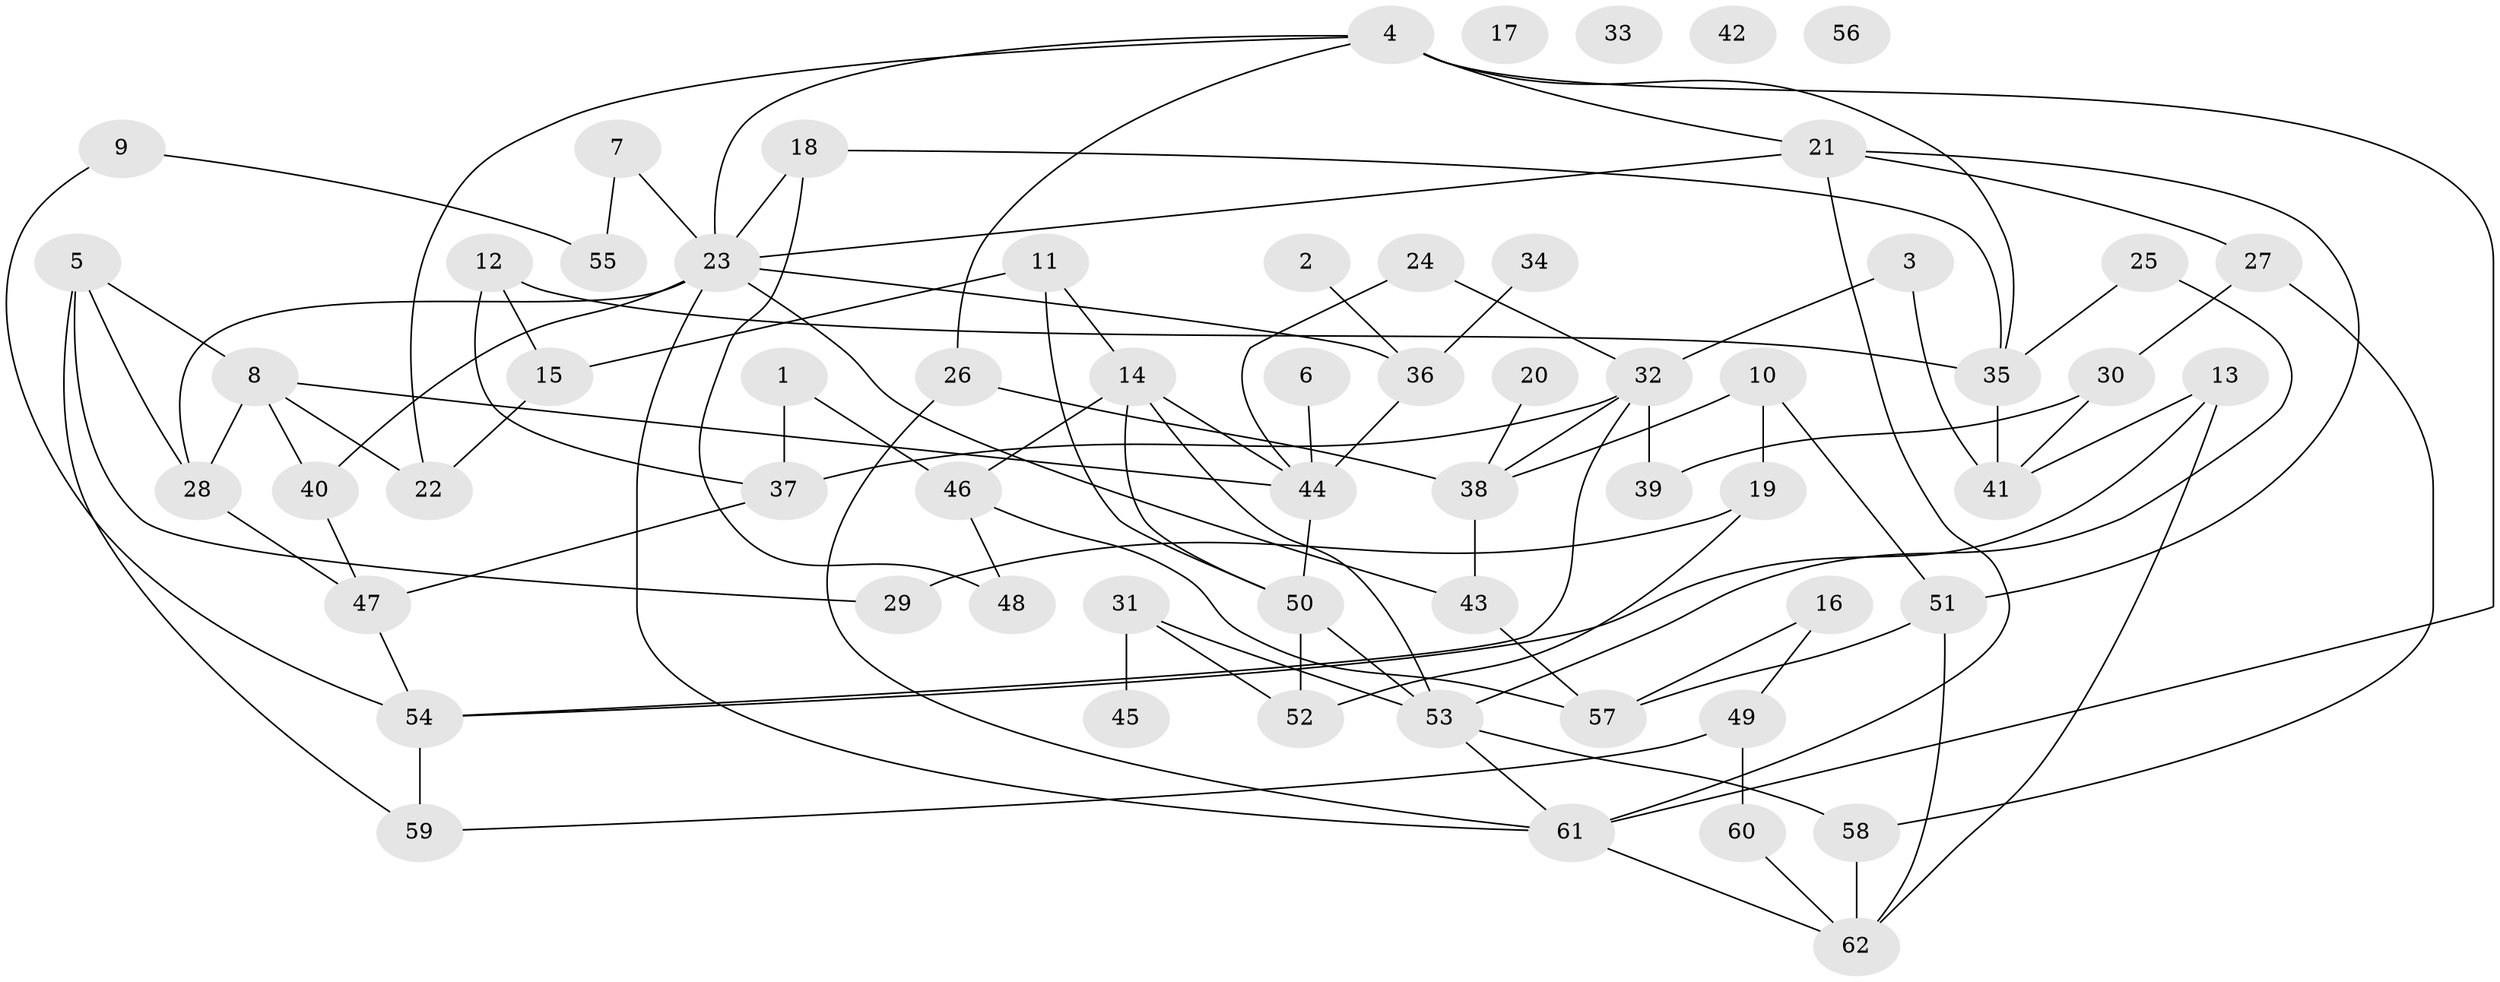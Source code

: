 // Generated by graph-tools (version 1.1) at 2025/25/03/09/25 03:25:12]
// undirected, 62 vertices, 99 edges
graph export_dot {
graph [start="1"]
  node [color=gray90,style=filled];
  1;
  2;
  3;
  4;
  5;
  6;
  7;
  8;
  9;
  10;
  11;
  12;
  13;
  14;
  15;
  16;
  17;
  18;
  19;
  20;
  21;
  22;
  23;
  24;
  25;
  26;
  27;
  28;
  29;
  30;
  31;
  32;
  33;
  34;
  35;
  36;
  37;
  38;
  39;
  40;
  41;
  42;
  43;
  44;
  45;
  46;
  47;
  48;
  49;
  50;
  51;
  52;
  53;
  54;
  55;
  56;
  57;
  58;
  59;
  60;
  61;
  62;
  1 -- 37;
  1 -- 46;
  2 -- 36;
  3 -- 32;
  3 -- 41;
  4 -- 21;
  4 -- 22;
  4 -- 23;
  4 -- 26;
  4 -- 35;
  4 -- 61;
  5 -- 8;
  5 -- 28;
  5 -- 29;
  5 -- 59;
  6 -- 44;
  7 -- 23;
  7 -- 55;
  8 -- 22;
  8 -- 28;
  8 -- 40;
  8 -- 44;
  9 -- 54;
  9 -- 55;
  10 -- 19;
  10 -- 38;
  10 -- 51;
  11 -- 14;
  11 -- 15;
  11 -- 50;
  12 -- 15;
  12 -- 35;
  12 -- 37;
  13 -- 41;
  13 -- 54;
  13 -- 62;
  14 -- 44;
  14 -- 46;
  14 -- 50;
  14 -- 53;
  15 -- 22;
  16 -- 49;
  16 -- 57;
  18 -- 23;
  18 -- 35;
  18 -- 48;
  19 -- 29;
  19 -- 52;
  20 -- 38;
  21 -- 23;
  21 -- 27;
  21 -- 51;
  21 -- 61;
  23 -- 28;
  23 -- 36;
  23 -- 40;
  23 -- 43;
  23 -- 61;
  24 -- 32;
  24 -- 44;
  25 -- 35;
  25 -- 53;
  26 -- 38;
  26 -- 61;
  27 -- 30;
  27 -- 58;
  28 -- 47;
  30 -- 39;
  30 -- 41;
  31 -- 45;
  31 -- 52;
  31 -- 53;
  32 -- 37;
  32 -- 38;
  32 -- 39;
  32 -- 54;
  34 -- 36;
  35 -- 41;
  36 -- 44;
  37 -- 47;
  38 -- 43;
  40 -- 47;
  43 -- 57;
  44 -- 50;
  46 -- 48;
  46 -- 57;
  47 -- 54;
  49 -- 59;
  49 -- 60;
  50 -- 52;
  50 -- 53;
  51 -- 57;
  51 -- 62;
  53 -- 58;
  53 -- 61;
  54 -- 59;
  58 -- 62;
  60 -- 62;
  61 -- 62;
}
